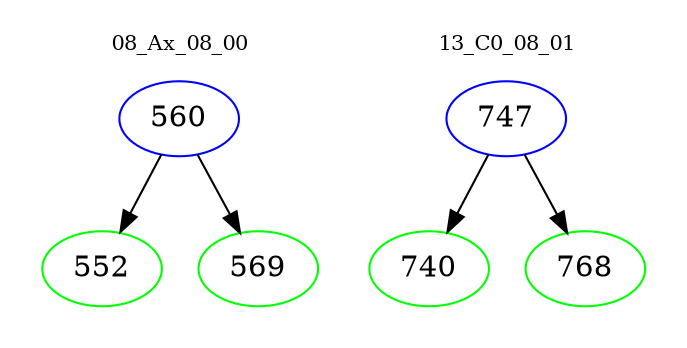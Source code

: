 digraph{
subgraph cluster_0 {
color = white
label = "08_Ax_08_00";
fontsize=10;
T0_560 [label="560", color="blue"]
T0_560 -> T0_552 [color="black"]
T0_552 [label="552", color="green"]
T0_560 -> T0_569 [color="black"]
T0_569 [label="569", color="green"]
}
subgraph cluster_1 {
color = white
label = "13_C0_08_01";
fontsize=10;
T1_747 [label="747", color="blue"]
T1_747 -> T1_740 [color="black"]
T1_740 [label="740", color="green"]
T1_747 -> T1_768 [color="black"]
T1_768 [label="768", color="green"]
}
}
